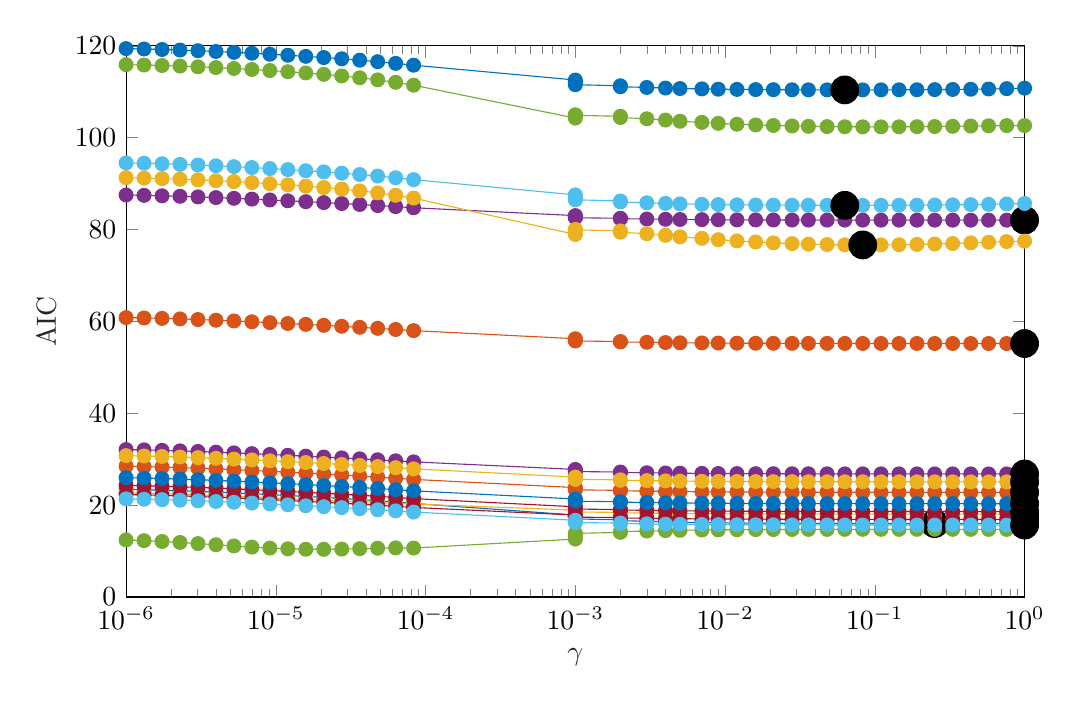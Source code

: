 % This file was created by matlab2tikz.
%
\definecolor{mycolor1}{rgb}{0.0,0.447,0.741}%
\definecolor{mycolor2}{rgb}{0.929,0.694,0.125}%
\definecolor{mycolor3}{rgb}{0.466,0.674,0.188}%
\definecolor{mycolor4}{rgb}{0.635,0.078,0.184}%
\definecolor{mycolor5}{rgb}{0.85,0.325,0.098}%
\definecolor{mycolor6}{rgb}{0.494,0.184,0.556}%
\definecolor{mycolor7}{rgb}{0.301,0.745,0.933}%
%
\begin{tikzpicture}

\begin{axis}[%
width=11.411cm,
height=7cm,
at={(0cm,0cm)},
scale only axis,
xmode=log,
xmin=1e-06,
xmax=1,
xminorticks=true,
xlabel style={font=\color{white!15!black}},
xlabel={$\gamma$},
ymin=0,
ymax=120,
ylabel style={font=\color{white!15!black}},
ylabel={AIC},
axis background/.style={fill=white}
]
\addplot [color=mycolor1, mark size=2.5pt, mark=*, mark options={solid, fill=mycolor1, mycolor1}, forget plot]
  table[row sep=crcr]{%
1e-06	23.433\\
1.318e-06	23.349\\
1.738e-06	23.247\\
2.291e-06	23.127\\
3.02e-06	22.989\\
3.981e-06	22.833\\
5.248e-06	22.663\\
6.918e-06	22.48\\
9.12e-06	22.288\\
1.202e-05	22.089\\
1.585e-05	21.884\\
2.089e-05	21.672\\
2.754e-05	21.448\\
3.631e-05	21.21\\
4.786e-05	20.953\\
6.31e-05	20.672\\
8.318e-05	20.366\\
0.0	20.035\\
0.0	19.681\\
0.0	19.311\\
0.0	18.932\\
0.0	18.555\\
0.0	18.189\\
0.001	17.844\\
0.001	17.528\\
0.001	17.246\\
0.001	17.001\\
0.002	16.794\\
0.002	16.622\\
0.003	16.482\\
0.004	16.369\\
0.005	16.279\\
0.007	16.209\\
0.009	16.154\\
0.012	16.112\\
0.016	16.079\\
0.021	16.054\\
0.028	16.035\\
0.036	16.02\\
0.048	16.009\\
0.063	16.001\\
0.083	15.995\\
0.11	15.991\\
0.145	15.988\\
0.191	15.986\\
0.251	15.985\\
0.331	15.986\\
0.437	15.987\\
0.575	15.989\\
0.759	15.993\\
1	15.998\\
};
\addplot [color=black, draw=none, mark size=5.0pt, mark=*, mark options={solid, fill=black, black}, forget plot]
  table[row sep=crcr]{%
0.251	15.985\\
};
\addplot [color=mycolor2, mark size=2.5pt, mark=*, mark options={solid, fill=mycolor2, mycolor2}, forget plot]
  table[row sep=crcr]{%
1e-06	22.692\\
1.318e-06	22.605\\
1.738e-06	22.501\\
2.291e-06	22.38\\
3.02e-06	22.241\\
3.981e-06	22.087\\
5.248e-06	21.921\\
6.918e-06	21.747\\
9.12e-06	21.571\\
1.202e-05	21.396\\
1.585e-05	21.225\\
2.089e-05	21.059\\
2.754e-05	20.897\\
3.631e-05	20.736\\
4.786e-05	20.573\\
6.31e-05	20.405\\
8.318e-05	20.229\\
0.0	20.046\\
0.0	19.855\\
0.0	19.659\\
0.0	19.462\\
0.0	19.269\\
0.0	19.085\\
0.001	18.914\\
0.001	18.76\\
0.001	18.624\\
0.001	18.508\\
0.002	18.41\\
0.002	18.33\\
0.003	18.265\\
0.004	18.213\\
0.005	18.172\\
0.007	18.14\\
0.009	18.115\\
0.012	18.096\\
0.016	18.081\\
0.021	18.07\\
0.028	18.061\\
0.036	18.054\\
0.048	18.049\\
0.063	18.045\\
0.083	18.042\\
0.11	18.04\\
0.145	18.038\\
0.191	18.037\\
0.251	18.036\\
0.331	18.035\\
0.437	18.034\\
0.575	18.034\\
0.759	18.033\\
1	18.033\\
};
\addplot [color=black, draw=none, mark size=5.0pt, mark=*, mark options={solid, fill=black, black}, forget plot]
  table[row sep=crcr]{%
1	18.033\\
};
\addplot [color=mycolor3, mark size=2.5pt, mark=*, mark options={solid, fill=mycolor3, mycolor3}, forget plot]
  table[row sep=crcr]{%
1e-06	12.422\\
1.318e-06	12.268\\
1.738e-06	12.085\\
2.291e-06	11.872\\
3.02e-06	11.632\\
3.981e-06	11.374\\
5.248e-06	11.112\\
6.918e-06	10.863\\
9.12e-06	10.649\\
1.202e-05	10.489\\
1.585e-05	10.397\\
2.089e-05	10.379\\
2.754e-05	10.427\\
3.631e-05	10.52\\
4.786e-05	10.623\\
6.31e-05	10.69\\
8.318e-05	10.658\\
0.0	10.432\\
0.0	9.812\\
0.0	7.937\\
0.0	8.3\\
0.0	10.687\\
0.0	11.854\\
0.001	12.615\\
0.001	13.155\\
0.001	13.551\\
0.001	13.846\\
0.002	14.066\\
0.002	14.233\\
0.003	14.358\\
0.004	14.453\\
0.005	14.524\\
0.007	14.578\\
0.009	14.619\\
0.012	14.65\\
0.016	14.674\\
0.021	14.691\\
0.028	14.704\\
0.036	14.714\\
0.048	14.722\\
0.063	14.727\\
0.083	14.731\\
0.11	14.733\\
0.145	14.734\\
0.191	14.734\\
0.251	14.733\\
0.331	14.731\\
0.437	14.727\\
0.575	14.722\\
0.759	14.714\\
1	14.704\\
};
\addplot [color=black, draw=none, mark size=5.0pt, mark=*, mark options={solid, fill=black, black}, forget plot]
  table[row sep=crcr]{%
0.0	7.937\\
};
\addplot [color=mycolor4, mark size=2.5pt, mark=*, mark options={solid, fill=mycolor4, mycolor4}, forget plot]
  table[row sep=crcr]{%
1e-06	22.309\\
1.318e-06	22.228\\
1.738e-06	22.129\\
2.291e-06	22.013\\
3.02e-06	21.879\\
3.981e-06	21.728\\
5.248e-06	21.563\\
6.918e-06	21.386\\
9.12e-06	21.201\\
1.202e-05	21.01\\
1.585e-05	20.815\\
2.089e-05	20.616\\
2.754e-05	20.41\\
3.631e-05	20.197\\
4.786e-05	19.974\\
6.31e-05	19.74\\
8.318e-05	19.496\\
0.0	19.244\\
0.0	18.989\\
0.0	18.735\\
0.0	18.487\\
0.0	18.252\\
0.0	18.035\\
0.001	17.838\\
0.001	17.665\\
0.001	17.516\\
0.001	17.39\\
0.002	17.287\\
0.002	17.202\\
0.003	17.135\\
0.004	17.082\\
0.005	17.04\\
0.007	17.007\\
0.009	16.982\\
0.012	16.963\\
0.016	16.948\\
0.021	16.936\\
0.028	16.927\\
0.036	16.921\\
0.048	16.916\\
0.063	16.911\\
0.083	16.908\\
0.11	16.906\\
0.145	16.904\\
0.191	16.902\\
0.251	16.9\\
0.331	16.898\\
0.437	16.896\\
0.575	16.894\\
0.759	16.891\\
1	16.888\\
};
\addplot [color=black, draw=none, mark size=5.0pt, mark=*, mark options={solid, fill=black, black}, forget plot]
  table[row sep=crcr]{%
1	16.888\\
};
\addplot [color=mycolor5, mark size=2.5pt, mark=*, mark options={solid, fill=mycolor5, mycolor5}, forget plot]
  table[row sep=crcr]{%
1e-06	60.834\\
1.318e-06	60.753\\
1.738e-06	60.656\\
2.291e-06	60.541\\
3.02e-06	60.408\\
3.981e-06	60.258\\
5.248e-06	60.094\\
6.918e-06	59.919\\
9.12e-06	59.734\\
1.202e-05	59.543\\
1.585e-05	59.347\\
2.089e-05	59.145\\
2.754e-05	58.936\\
3.631e-05	58.718\\
4.786e-05	58.489\\
6.31e-05	58.247\\
8.318e-05	57.994\\
0.0	57.731\\
0.0	57.462\\
0.0	57.194\\
0.0	56.93\\
0.0	56.678\\
0.0	56.443\\
0.001	56.229\\
0.001	56.04\\
0.001	55.876\\
0.001	55.737\\
0.002	55.622\\
0.002	55.529\\
0.003	55.454\\
0.004	55.394\\
0.005	55.347\\
0.007	55.31\\
0.009	55.282\\
0.012	55.26\\
0.016	55.243\\
0.021	55.231\\
0.028	55.221\\
0.036	55.213\\
0.048	55.207\\
0.063	55.203\\
0.083	55.199\\
0.11	55.197\\
0.145	55.194\\
0.191	55.193\\
0.251	55.191\\
0.331	55.189\\
0.437	55.188\\
0.575	55.186\\
0.759	55.184\\
1	55.181\\
};
\addplot [color=black, draw=none, mark size=5.0pt, mark=*, mark options={solid, fill=black, black}, forget plot]
  table[row sep=crcr]{%
1	55.181\\
};
\addplot [color=mycolor6, mark size=2.5pt, mark=*, mark options={solid, fill=mycolor6, mycolor6}, forget plot]
  table[row sep=crcr]{%
1e-06	87.52\\
1.318e-06	87.441\\
1.738e-06	87.346\\
2.291e-06	87.234\\
3.02e-06	87.104\\
3.981e-06	86.957\\
5.248e-06	86.797\\
6.918e-06	86.625\\
9.12e-06	86.444\\
1.202e-05	86.257\\
1.585e-05	86.065\\
2.089e-05	85.867\\
2.754e-05	85.663\\
3.631e-05	85.449\\
4.786e-05	85.225\\
6.31e-05	84.989\\
8.318e-05	84.743\\
0.0	84.487\\
0.0	84.227\\
0.0	83.967\\
0.0	83.712\\
0.0	83.469\\
0.0	83.242\\
0.001	83.036\\
0.001	82.854\\
0.001	82.696\\
0.001	82.563\\
0.002	82.452\\
0.002	82.362\\
0.003	82.29\\
0.004	82.233\\
0.005	82.187\\
0.007	82.152\\
0.009	82.125\\
0.012	82.104\\
0.016	82.088\\
0.021	82.076\\
0.028	82.066\\
0.036	82.059\\
0.048	82.053\\
0.063	82.049\\
0.083	82.046\\
0.11	82.043\\
0.145	82.041\\
0.191	82.04\\
0.251	82.038\\
0.331	82.037\\
0.437	82.036\\
0.575	82.035\\
0.759	82.034\\
1	82.032\\
};
\addplot [color=black, draw=none, mark size=5.0pt, mark=*, mark options={solid, fill=black, black}, forget plot]
  table[row sep=crcr]{%
1	82.032\\
};
\addplot [color=mycolor7, mark size=2.5pt, mark=*, mark options={solid, fill=mycolor7, mycolor7}, forget plot]
  table[row sep=crcr]{%
1e-06	94.514\\
1.318e-06	94.426\\
1.738e-06	94.32\\
2.291e-06	94.193\\
3.02e-06	94.047\\
3.981e-06	93.88\\
5.248e-06	93.695\\
6.918e-06	93.494\\
9.12e-06	93.279\\
1.202e-05	93.051\\
1.585e-05	92.811\\
2.089e-05	92.555\\
2.754e-05	92.279\\
3.631e-05	91.977\\
4.786e-05	91.645\\
6.31e-05	91.277\\
8.318e-05	90.872\\
0.0	90.43\\
0.0	89.957\\
0.0	89.463\\
0.0	88.96\\
0.0	88.463\\
0.0	87.986\\
0.001	87.541\\
0.001	87.138\\
0.001	86.783\\
0.001	86.477\\
0.002	86.22\\
0.002	86.007\\
0.003	85.834\\
0.004	85.695\\
0.005	85.585\\
0.007	85.499\\
0.009	85.433\\
0.012	85.382\\
0.016	85.343\\
0.021	85.315\\
0.028	85.294\\
0.036	85.281\\
0.048	85.272\\
0.063	85.269\\
0.083	85.271\\
0.11	85.278\\
0.145	85.291\\
0.191	85.309\\
0.251	85.336\\
0.331	85.372\\
0.437	85.421\\
0.575	85.484\\
0.759	85.566\\
1	85.672\\
};
\addplot [color=black, draw=none, mark size=5.0pt, mark=*, mark options={solid, fill=black, black}, forget plot]
  table[row sep=crcr]{%
0.063	85.269\\
};
\addplot [color=mycolor1, mark size=2.5pt, mark=*, mark options={solid, fill=mycolor1, mycolor1}, forget plot]
  table[row sep=crcr]{%
1e-06	119.393\\
1.318e-06	119.306\\
1.738e-06	119.201\\
2.291e-06	119.076\\
3.02e-06	118.93\\
3.981e-06	118.765\\
5.248e-06	118.581\\
6.918e-06	118.382\\
9.12e-06	118.169\\
1.202e-05	117.943\\
1.585e-05	117.703\\
2.089e-05	117.449\\
2.754e-05	117.174\\
3.631e-05	116.874\\
4.786e-05	116.544\\
6.31e-05	116.18\\
8.318e-05	115.78\\
0.0	115.345\\
0.0	114.882\\
0.0	114.401\\
0.0	113.913\\
0.0	113.433\\
0.0	112.975\\
0.001	112.55\\
0.001	112.166\\
0.001	111.829\\
0.001	111.539\\
0.002	111.296\\
0.002	111.095\\
0.003	110.932\\
0.004	110.802\\
0.005	110.699\\
0.007	110.618\\
0.009	110.556\\
0.012	110.508\\
0.016	110.472\\
0.021	110.445\\
0.028	110.426\\
0.036	110.413\\
0.048	110.405\\
0.063	110.402\\
0.083	110.403\\
0.11	110.41\\
0.145	110.421\\
0.191	110.438\\
0.251	110.462\\
0.331	110.496\\
0.437	110.54\\
0.575	110.598\\
0.759	110.674\\
1	110.772\\
};
\addplot [color=black, draw=none, mark size=5.0pt, mark=*, mark options={solid, fill=black, black}, forget plot]
  table[row sep=crcr]{%
0.063	110.402\\
};
\addplot [color=mycolor2, mark size=2.5pt, mark=*, mark options={solid, fill=mycolor2, mycolor2}, forget plot]
  table[row sep=crcr]{%
1e-06	91.288\\
1.318e-06	91.198\\
1.738e-06	91.089\\
2.291e-06	90.959\\
3.02e-06	90.806\\
3.981e-06	90.631\\
5.248e-06	90.434\\
6.918e-06	90.218\\
9.12e-06	89.982\\
1.202e-05	89.727\\
1.585e-05	89.451\\
2.089e-05	89.148\\
2.754e-05	88.809\\
3.631e-05	88.425\\
4.786e-05	87.98\\
6.31e-05	87.46\\
8.318e-05	86.847\\
0.0	86.121\\
0.0	85.256\\
0.0	84.212\\
0.0	82.905\\
0.0	81.085\\
0.0	76.889\\
0.001	78.919\\
0.001	79.847\\
0.001	80.025\\
0.001	79.932\\
0.002	79.707\\
0.002	79.414\\
0.003	79.085\\
0.004	78.745\\
0.005	78.409\\
0.007	78.088\\
0.009	77.792\\
0.012	77.525\\
0.016	77.293\\
0.021	77.097\\
0.028	76.939\\
0.036	76.816\\
0.048	76.727\\
0.063	76.672\\
0.083	76.648\\
0.11	76.654\\
0.145	76.69\\
0.191	76.754\\
0.251	76.845\\
0.331	76.96\\
0.437	77.095\\
0.575	77.239\\
0.759	77.377\\
1	77.48\\
};
\addplot [color=black, draw=none, mark size=5.0pt, mark=*, mark options={solid, fill=black, black}, forget plot]
  table[row sep=crcr]{%
0.083	76.648\\
};
\addplot [color=mycolor3, mark size=2.5pt, mark=*, mark options={solid, fill=mycolor3, mycolor3}, forget plot]
  table[row sep=crcr]{%
1e-06	115.899\\
1.318e-06	115.812\\
1.738e-06	115.706\\
2.291e-06	115.579\\
3.02e-06	115.43\\
3.981e-06	115.259\\
5.248e-06	115.066\\
6.918e-06	114.852\\
9.12e-06	114.618\\
1.202e-05	114.364\\
1.585e-05	114.086\\
2.089e-05	113.78\\
2.754e-05	113.436\\
3.631e-05	113.044\\
4.786e-05	112.588\\
6.31e-05	112.054\\
8.318e-05	111.424\\
0.0	110.675\\
0.0	109.779\\
0.0	108.687\\
0.0	107.286\\
0.0	105.193\\
0.0	100.018\\
0.001	104.258\\
0.001	104.876\\
0.001	104.976\\
0.001	104.867\\
0.002	104.656\\
0.002	104.395\\
0.003	104.115\\
0.004	103.836\\
0.005	103.571\\
0.007	103.329\\
0.009	103.114\\
0.012	102.929\\
0.016	102.775\\
0.021	102.648\\
0.028	102.548\\
0.036	102.472\\
0.048	102.416\\
0.063	102.38\\
0.083	102.36\\
0.11	102.355\\
0.145	102.365\\
0.191	102.389\\
0.251	102.425\\
0.331	102.473\\
0.437	102.529\\
0.575	102.585\\
0.759	102.628\\
1	102.632\\
};
\addplot [color=black, draw=none, mark size=5.0pt, mark=*, mark options={solid, fill=black, black}, forget plot]
  table[row sep=crcr]{%
0.0	100.018\\
};
\addplot [color=mycolor4, mark size=2.5pt, mark=*, mark options={solid, fill=mycolor4, mycolor4}, forget plot]
  table[row sep=crcr]{%
1e-06	24.293\\
1.318e-06	24.212\\
1.738e-06	24.113\\
2.291e-06	23.997\\
3.02e-06	23.863\\
3.981e-06	23.712\\
5.248e-06	23.546\\
6.918e-06	23.369\\
9.12e-06	23.183\\
1.202e-05	22.99\\
1.585e-05	22.792\\
2.089e-05	22.588\\
2.754e-05	22.376\\
3.631e-05	22.156\\
4.786e-05	21.923\\
6.31e-05	21.678\\
8.318e-05	21.421\\
0.0	21.154\\
0.0	20.881\\
0.0	20.609\\
0.0	20.342\\
0.0	20.088\\
0.0	19.851\\
0.001	19.637\\
0.001	19.448\\
0.001	19.285\\
0.001	19.147\\
0.002	19.034\\
0.002	18.941\\
0.003	18.867\\
0.004	18.808\\
0.005	18.762\\
0.007	18.727\\
0.009	18.699\\
0.012	18.677\\
0.016	18.661\\
0.021	18.648\\
0.028	18.639\\
0.036	18.631\\
0.048	18.625\\
0.063	18.621\\
0.083	18.617\\
0.11	18.614\\
0.145	18.612\\
0.191	18.609\\
0.251	18.607\\
0.331	18.605\\
0.437	18.602\\
0.575	18.599\\
0.759	18.595\\
1	18.59\\
};
\addplot [color=black, draw=none, mark size=5.0pt, mark=*, mark options={solid, fill=black, black}, forget plot]
  table[row sep=crcr]{%
1	18.59\\
};
\addplot [color=mycolor5, mark size=2.5pt, mark=*, mark options={solid, fill=mycolor5, mycolor5}, forget plot]
  table[row sep=crcr]{%
1e-06	28.47\\
1.318e-06	28.388\\
1.738e-06	28.29\\
2.291e-06	28.174\\
3.02e-06	28.04\\
3.981e-06	27.889\\
5.248e-06	27.724\\
6.918e-06	27.546\\
9.12e-06	27.36\\
1.202e-05	27.168\\
1.585e-05	26.97\\
2.089e-05	26.766\\
2.754e-05	26.555\\
3.631e-05	26.335\\
4.786e-05	26.102\\
6.31e-05	25.858\\
8.318e-05	25.601\\
0.0	25.335\\
0.0	25.062\\
0.0	24.79\\
0.0	24.524\\
0.0	24.27\\
0.0	24.034\\
0.001	23.82\\
0.001	23.631\\
0.001	23.468\\
0.001	23.33\\
0.002	23.217\\
0.002	23.124\\
0.003	23.05\\
0.004	22.992\\
0.005	22.946\\
0.007	22.91\\
0.009	22.882\\
0.012	22.861\\
0.016	22.844\\
0.021	22.832\\
0.028	22.822\\
0.036	22.815\\
0.048	22.809\\
0.063	22.804\\
0.083	22.801\\
0.11	22.798\\
0.145	22.795\\
0.191	22.793\\
0.251	22.791\\
0.331	22.788\\
0.437	22.786\\
0.575	22.782\\
0.759	22.779\\
1	22.774\\
};
\addplot [color=black, draw=none, mark size=5.0pt, mark=*, mark options={solid, fill=black, black}, forget plot]
  table[row sep=crcr]{%
1	22.774\\
};
\addplot [color=mycolor6, mark size=2.5pt, mark=*, mark options={solid, fill=mycolor6, mycolor6}, forget plot]
  table[row sep=crcr]{%
1e-06	32.1\\
1.318e-06	32.021\\
1.738e-06	31.926\\
2.291e-06	31.813\\
3.02e-06	31.684\\
3.981e-06	31.538\\
5.248e-06	31.379\\
6.918e-06	31.209\\
9.12e-06	31.032\\
1.202e-05	30.85\\
1.585e-05	30.665\\
2.089e-05	30.476\\
2.754e-05	30.282\\
3.631e-05	30.081\\
4.786e-05	29.871\\
6.31e-05	29.65\\
8.318e-05	29.418\\
0.0	29.176\\
0.0	28.929\\
0.0	28.679\\
0.0	28.434\\
0.0	28.198\\
0.0	27.977\\
0.001	27.777\\
0.001	27.599\\
0.001	27.444\\
0.001	27.314\\
0.002	27.206\\
0.002	27.118\\
0.003	27.048\\
0.004	26.992\\
0.005	26.948\\
0.007	26.913\\
0.009	26.887\\
0.012	26.866\\
0.016	26.851\\
0.021	26.839\\
0.028	26.829\\
0.036	26.822\\
0.048	26.817\\
0.063	26.812\\
0.083	26.809\\
0.11	26.806\\
0.145	26.804\\
0.191	26.802\\
0.251	26.8\\
0.331	26.798\\
0.437	26.796\\
0.575	26.793\\
0.759	26.79\\
1	26.786\\
};
\addplot [color=black, draw=none, mark size=5.0pt, mark=*, mark options={solid, fill=black, black}, forget plot]
  table[row sep=crcr]{%
1	26.786\\
};
\addplot [color=mycolor7, mark size=2.5pt, mark=*, mark options={solid, fill=mycolor7, mycolor7}, forget plot]
  table[row sep=crcr]{%
1e-06	21.37\\
1.318e-06	21.289\\
1.738e-06	21.19\\
2.291e-06	21.074\\
3.02e-06	20.94\\
3.981e-06	20.79\\
5.248e-06	20.624\\
6.918e-06	20.447\\
9.12e-06	20.26\\
1.202e-05	20.068\\
1.585e-05	19.869\\
2.089e-05	19.665\\
2.754e-05	19.454\\
3.631e-05	19.232\\
4.786e-05	18.999\\
6.31e-05	18.753\\
8.318e-05	18.495\\
0.0	18.227\\
0.0	17.954\\
0.0	17.68\\
0.0	17.412\\
0.0	17.156\\
0.0	16.919\\
0.001	16.703\\
0.001	16.513\\
0.001	16.349\\
0.001	16.21\\
0.002	16.096\\
0.002	16.003\\
0.003	15.929\\
0.004	15.87\\
0.005	15.823\\
0.007	15.787\\
0.009	15.759\\
0.012	15.738\\
0.016	15.721\\
0.021	15.709\\
0.028	15.699\\
0.036	15.691\\
0.048	15.685\\
0.063	15.681\\
0.083	15.677\\
0.11	15.674\\
0.145	15.672\\
0.191	15.669\\
0.251	15.667\\
0.331	15.665\\
0.437	15.662\\
0.575	15.659\\
0.759	15.655\\
1	15.65\\
};
\addplot [color=black, draw=none, mark size=5.0pt, mark=*, mark options={solid, fill=black, black}, forget plot]
  table[row sep=crcr]{%
1	15.65\\
};
\addplot [color=mycolor1, mark size=2.5pt, mark=*, mark options={solid, fill=mycolor1, mycolor1}, forget plot]
  table[row sep=crcr]{%
1e-06	25.972\\
1.318e-06	25.891\\
1.738e-06	25.793\\
2.291e-06	25.677\\
3.02e-06	25.543\\
3.981e-06	25.393\\
5.248e-06	25.228\\
6.918e-06	25.051\\
9.12e-06	24.866\\
1.202e-05	24.674\\
1.585e-05	24.476\\
2.089e-05	24.273\\
2.754e-05	24.062\\
3.631e-05	23.842\\
4.786e-05	23.61\\
6.31e-05	23.366\\
8.318e-05	23.11\\
0.0	22.844\\
0.0	22.573\\
0.0	22.302\\
0.0	22.037\\
0.0	21.785\\
0.0	21.55\\
0.001	21.338\\
0.001	21.15\\
0.001	20.989\\
0.001	20.853\\
0.002	20.74\\
0.002	20.649\\
0.003	20.576\\
0.004	20.518\\
0.005	20.472\\
0.007	20.437\\
0.009	20.409\\
0.012	20.388\\
0.016	20.372\\
0.021	20.359\\
0.028	20.35\\
0.036	20.342\\
0.048	20.337\\
0.063	20.332\\
0.083	20.329\\
0.11	20.326\\
0.145	20.323\\
0.191	20.321\\
0.251	20.319\\
0.331	20.316\\
0.437	20.314\\
0.575	20.311\\
0.759	20.307\\
1	20.302\\
};
\addplot [color=black, draw=none, mark size=5.0pt, mark=*, mark options={solid, fill=black, black}, forget plot]
  table[row sep=crcr]{%
1	20.302\\
};
\addplot [color=mycolor2, mark size=2.5pt, mark=*, mark options={solid, fill=mycolor2, mycolor2}, forget plot]
  table[row sep=crcr]{%
1e-06	30.777\\
1.318e-06	30.695\\
1.738e-06	30.596\\
2.291e-06	30.48\\
3.02e-06	30.345\\
3.981e-06	30.193\\
5.248e-06	30.027\\
6.918e-06	29.849\\
9.12e-06	29.662\\
1.202e-05	29.468\\
1.585e-05	29.269\\
2.089e-05	29.065\\
2.754e-05	28.853\\
3.631e-05	28.631\\
4.786e-05	28.398\\
6.31e-05	28.153\\
8.318e-05	27.895\\
0.0	27.628\\
0.0	27.355\\
0.0	27.082\\
0.0	26.814\\
0.0	26.56\\
0.0	26.323\\
0.001	26.108\\
0.001	25.918\\
0.001	25.755\\
0.001	25.617\\
0.002	25.503\\
0.002	25.411\\
0.003	25.336\\
0.004	25.278\\
0.005	25.231\\
0.007	25.196\\
0.009	25.168\\
0.012	25.146\\
0.016	25.13\\
0.021	25.117\\
0.028	25.107\\
0.036	25.1\\
0.048	25.094\\
0.063	25.09\\
0.083	25.086\\
0.11	25.083\\
0.145	25.081\\
0.191	25.078\\
0.251	25.076\\
0.331	25.074\\
0.437	25.071\\
0.575	25.068\\
0.759	25.065\\
1	25.06\\
};
\addplot [color=black, draw=none, mark size=5.0pt, mark=*, mark options={solid, fill=black, black}, forget plot]
  table[row sep=crcr]{%
1	25.06\\
};
\end{axis}
\end{tikzpicture}%